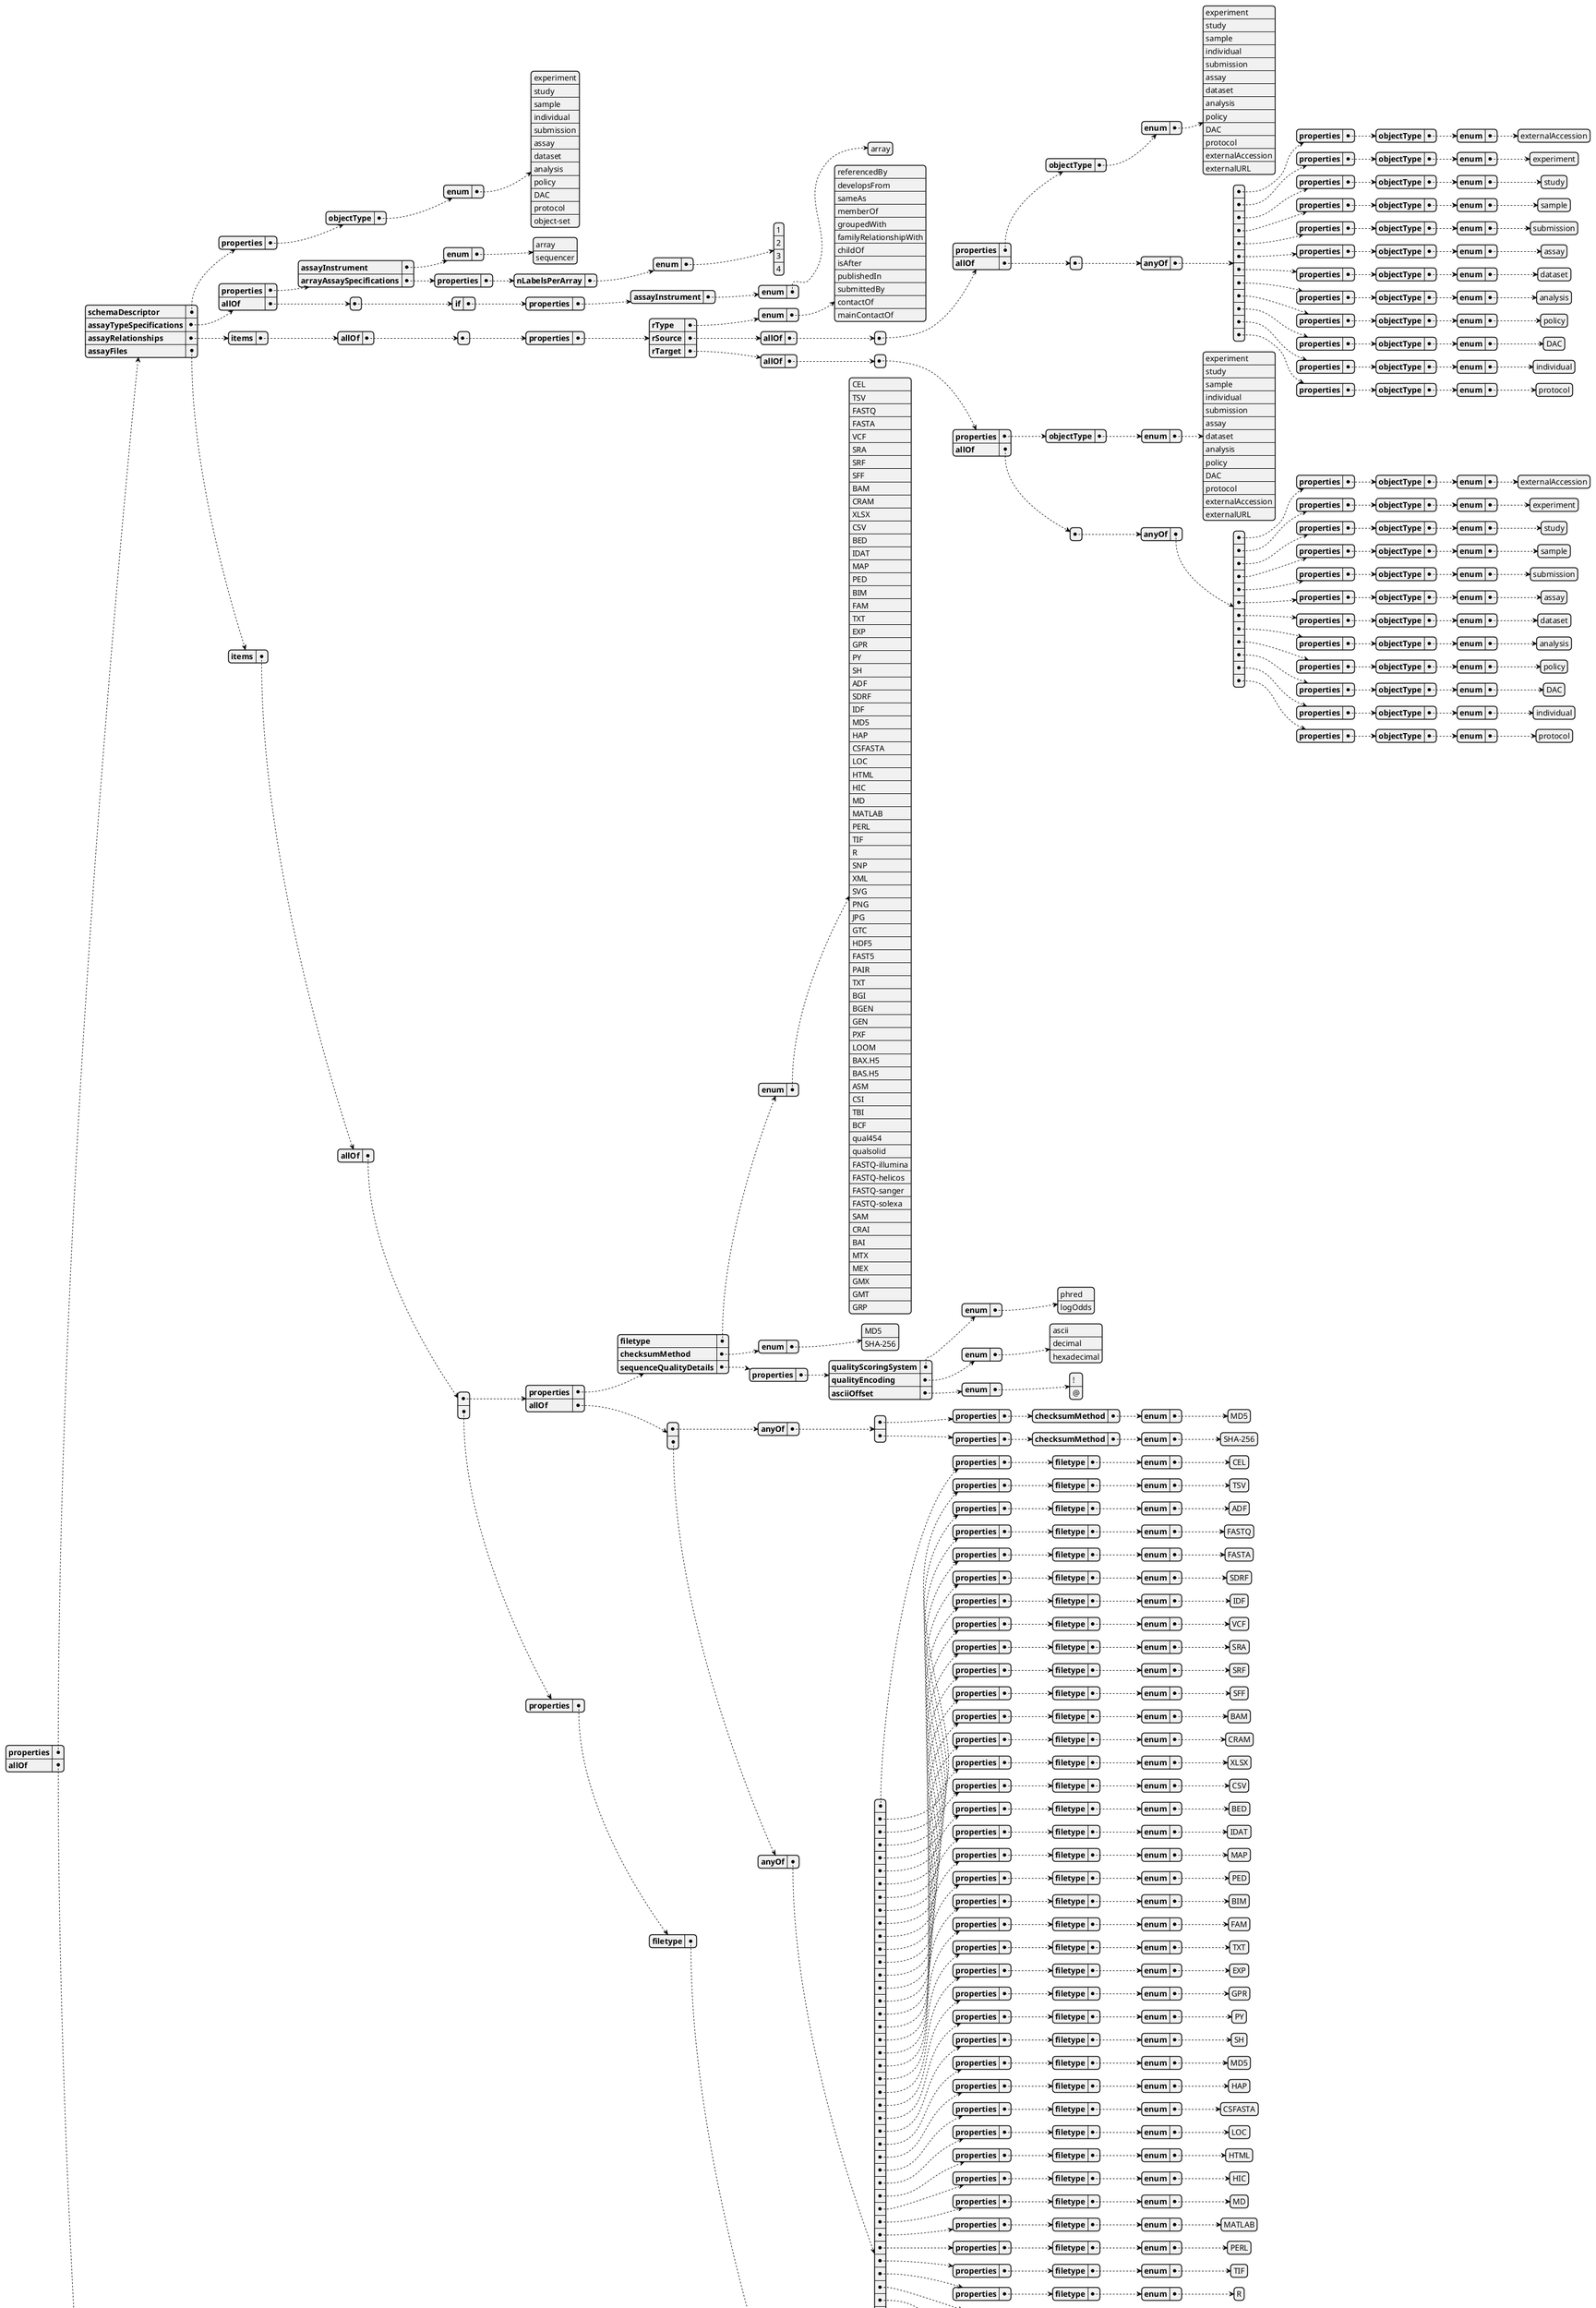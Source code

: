 @startjson

{
    "properties": {
        "schemaDescriptor": {
            "properties": {
                "objectType": {
                    "enum": [
                        "experiment",
                        "study",
                        "sample",
                        "individual",
                        "submission",
                        "assay",
                        "dataset",
                        "analysis",
                        "policy",
                        "DAC",
                        "protocol",
                        "object-set"
                    ]
                }
            }
        },
        "assayTypeSpecifications": {
            "properties": {
                "assayInstrument": {
                    "enum": [
                        "array",
                        "sequencer"
                    ]
                },
                "arrayAssaySpecifications": {
                    "properties": {
                        "nLabelsPerArray": {
                            "enum": [
                                1,
                                2,
                                3,
                                4
                            ]
                        }
                    }
                }
            },
            "allOf": [
                {
                    "if": {
                        "properties": {
                            "assayInstrument": {
                                "enum": [
                                    "array"
                                ]
                            }
                        }
                    }
                }
            ]
        },
        "assayRelationships": {
            "items": {
                "allOf": [
                    {
                        "properties": {
                            "rType": {
                                "enum": [
                                    "referencedBy",
                                    "developsFrom",
                                    "sameAs",
                                    "memberOf",
                                    "groupedWith",
                                    "familyRelationshipWith",
                                    "childOf",
                                    "isAfter",
                                    "publishedIn",
                                    "submittedBy",
                                    "contactOf",
                                    "mainContactOf"
                                ]
                            },
                            "rSource": {
                                "allOf": [
                                    {
                                        "properties": {
                                            "objectType": {
                                                "enum": [
                                                    "experiment",
                                                    "study",
                                                    "sample",
                                                    "individual",
                                                    "submission",
                                                    "assay",
                                                    "dataset",
                                                    "analysis",
                                                    "policy",
                                                    "DAC",
                                                    "protocol",
                                                    "externalAccession",
                                                    "externalURL"
                                                ]
                                            }
                                        },
                                        "allOf": [
                                            {
                                                "anyOf": [
                                                    {
                                                        "properties": {
                                                            "objectType": {
                                                                "enum": [
                                                                    "externalAccession"
                                                                ]
                                                            }
                                                        }
                                                    },
                                                    {
                                                        "properties": {
                                                            "objectType": {
                                                                "enum": [
                                                                    "experiment"
                                                                ]
                                                            }
                                                        }
                                                    },
                                                    {
                                                        "properties": {
                                                            "objectType": {
                                                                "enum": [
                                                                    "study"
                                                                ]
                                                            }
                                                        }
                                                    },
                                                    {
                                                        "properties": {
                                                            "objectType": {
                                                                "enum": [
                                                                    "sample"
                                                                ]
                                                            }
                                                        }
                                                    },
                                                    {
                                                        "properties": {
                                                            "objectType": {
                                                                "enum": [
                                                                    "submission"
                                                                ]
                                                            }
                                                        }
                                                    },
                                                    {
                                                        "properties": {
                                                            "objectType": {
                                                                "enum": [
                                                                    "assay"
                                                                ]
                                                            }
                                                        }
                                                    },
                                                    {
                                                        "properties": {
                                                            "objectType": {
                                                                "enum": [
                                                                    "dataset"
                                                                ]
                                                            }
                                                        }
                                                    },
                                                    {
                                                        "properties": {
                                                            "objectType": {
                                                                "enum": [
                                                                    "analysis"
                                                                ]
                                                            }
                                                        }
                                                    },
                                                    {
                                                        "properties": {
                                                            "objectType": {
                                                                "enum": [
                                                                    "policy"
                                                                ]
                                                            }
                                                        }
                                                    },
                                                    {
                                                        "properties": {
                                                            "objectType": {
                                                                "enum": [
                                                                    "DAC"
                                                                ]
                                                            }
                                                        }
                                                    },
                                                    {
                                                        "properties": {
                                                            "objectType": {
                                                                "enum": [
                                                                    "individual"
                                                                ]
                                                            }
                                                        }
                                                    },
                                                    {
                                                        "properties": {
                                                            "objectType": {
                                                                "enum": [
                                                                    "protocol"
                                                                ]
                                                            }
                                                        }
                                                    }
                                                ]
                                            }
                                        ]
                                    }
                                ]
                            },
                            "rTarget": {
                                "allOf": [
                                    {
                                        "properties": {
                                            "objectType": {
                                                "enum": [
                                                    "experiment",
                                                    "study",
                                                    "sample",
                                                    "individual",
                                                    "submission",
                                                    "assay",
                                                    "dataset",
                                                    "analysis",
                                                    "policy",
                                                    "DAC",
                                                    "protocol",
                                                    "externalAccession",
                                                    "externalURL"
                                                ]
                                            }
                                        },
                                        "allOf": [
                                            {
                                                "anyOf": [
                                                    {
                                                        "properties": {
                                                            "objectType": {
                                                                "enum": [
                                                                    "externalAccession"
                                                                ]
                                                            }
                                                        }
                                                    },
                                                    {
                                                        "properties": {
                                                            "objectType": {
                                                                "enum": [
                                                                    "experiment"
                                                                ]
                                                            }
                                                        }
                                                    },
                                                    {
                                                        "properties": {
                                                            "objectType": {
                                                                "enum": [
                                                                    "study"
                                                                ]
                                                            }
                                                        }
                                                    },
                                                    {
                                                        "properties": {
                                                            "objectType": {
                                                                "enum": [
                                                                    "sample"
                                                                ]
                                                            }
                                                        }
                                                    },
                                                    {
                                                        "properties": {
                                                            "objectType": {
                                                                "enum": [
                                                                    "submission"
                                                                ]
                                                            }
                                                        }
                                                    },
                                                    {
                                                        "properties": {
                                                            "objectType": {
                                                                "enum": [
                                                                    "assay"
                                                                ]
                                                            }
                                                        }
                                                    },
                                                    {
                                                        "properties": {
                                                            "objectType": {
                                                                "enum": [
                                                                    "dataset"
                                                                ]
                                                            }
                                                        }
                                                    },
                                                    {
                                                        "properties": {
                                                            "objectType": {
                                                                "enum": [
                                                                    "analysis"
                                                                ]
                                                            }
                                                        }
                                                    },
                                                    {
                                                        "properties": {
                                                            "objectType": {
                                                                "enum": [
                                                                    "policy"
                                                                ]
                                                            }
                                                        }
                                                    },
                                                    {
                                                        "properties": {
                                                            "objectType": {
                                                                "enum": [
                                                                    "DAC"
                                                                ]
                                                            }
                                                        }
                                                    },
                                                    {
                                                        "properties": {
                                                            "objectType": {
                                                                "enum": [
                                                                    "individual"
                                                                ]
                                                            }
                                                        }
                                                    },
                                                    {
                                                        "properties": {
                                                            "objectType": {
                                                                "enum": [
                                                                    "protocol"
                                                                ]
                                                            }
                                                        }
                                                    }
                                                ]
                                            }
                                        ]
                                    }
                                ]
                            }
                        }
                    }
                ]
            }
        },
        "assayFiles": {
            "items": {
                "allOf": [
                    {
                        "properties": {
                            "filetype": {
                                "enum": [
                                    "CEL",
                                    "TSV",
                                    "FASTQ",
                                    "FASTA",
                                    "VCF",
                                    "SRA",
                                    "SRF",
                                    "SFF",
                                    "BAM",
                                    "CRAM",
                                    "XLSX",
                                    "CSV",
                                    "BED",
                                    "IDAT",
                                    "MAP",
                                    "PED",
                                    "BIM",
                                    "FAM",
                                    "TXT",
                                    "EXP",
                                    "GPR",
                                    "PY",
                                    "SH",
                                    "ADF",
                                    "SDRF",
                                    "IDF",
                                    "MD5",
                                    "HAP",
                                    "CSFASTA",
                                    "LOC",
                                    "HTML",
                                    "HIC",
                                    "MD",
                                    "MATLAB",
                                    "PERL",
                                    "TIF",
                                    "R",
                                    "SNP",
                                    "XML",
                                    "SVG",
                                    "PNG",
                                    "JPG",
                                    "GTC",
                                    "HDF5",
                                    "FAST5",
                                    "PAIR",
                                    "TXT",
                                    "BGI",
                                    "BGEN",
                                    "GEN",
                                    "PXF",
                                    "LOOM",
                                    "BAX.H5",
                                    "BAS.H5",
                                    "ASM",
                                    "CSI",
                                    "TBI",
                                    "BCF",
                                    "qual454",
                                    "qualsolid",
                                    "FASTQ-illumina",
                                    "FASTQ-helicos",
                                    "FASTQ-sanger",
                                    "FASTQ-solexa",
                                    "SAM",
                                    "CRAI",
                                    "BAI",
                                    "MTX",
                                    "MEX ",
                                    "GMX",
                                    "GMT",
                                    "GRP"
                                ]
                            },
                            "checksumMethod": {
                                "enum": [
                                    "MD5",
                                    "SHA-256"
                                ]
                            },
                            "sequenceQualityDetails": {
                                "properties": {
                                    "qualityScoringSystem": {
                                        "enum": [
                                            "phred",
                                            "logOdds"
                                        ]
                                    },
                                    "qualityEncoding": {
                                        "enum": [
                                            "ascii",
                                            "decimal",
                                            "hexadecimal"
                                        ]
                                    },
                                    "asciiOffset": {
                                        "enum": [
                                            "!",
                                            "@"
                                        ]
                                    }
                                }
                            }
                        },
                        "allOf": [
                            {
                                "anyOf": [
                                    {
                                        "properties": {
                                            "checksumMethod": {
                                                "enum": [
                                                    "MD5"
                                                ]
                                            }
                                        }
                                    },
                                    {
                                        "properties": {
                                            "checksumMethod": {
                                                "enum": [
                                                    "SHA-256"
                                                ]
                                            }
                                        }
                                    }
                                ]
                            },
                            {
                                "anyOf": [
                                    {
                                        "properties": {
                                            "filetype": {
                                                "enum": [
                                                    "CEL"
                                                ]
                                            }
                                        }
                                    },
                                    {
                                        "properties": {
                                            "filetype": {
                                                "enum": [
                                                    "TSV"
                                                ]
                                            }
                                        }
                                    },
                                    {
                                        "properties": {
                                            "filetype": {
                                                "enum": [
                                                    "ADF"
                                                ]
                                            }
                                        }
                                    },
                                    {
                                        "properties": {
                                            "filetype": {
                                                "enum": [
                                                    "FASTQ"
                                                ]
                                            }
                                        }
                                    },
                                    {
                                        "properties": {
                                            "filetype": {
                                                "enum": [
                                                    "FASTA"
                                                ]
                                            }
                                        }
                                    },
                                    {
                                        "properties": {
                                            "filetype": {
                                                "enum": [
                                                    "SDRF"
                                                ]
                                            }
                                        }
                                    },
                                    {
                                        "properties": {
                                            "filetype": {
                                                "enum": [
                                                    "IDF"
                                                ]
                                            }
                                        }
                                    },
                                    {
                                        "properties": {
                                            "filetype": {
                                                "enum": [
                                                    "VCF"
                                                ]
                                            }
                                        }
                                    },
                                    {
                                        "properties": {
                                            "filetype": {
                                                "enum": [
                                                    "SRA"
                                                ]
                                            }
                                        }
                                    },
                                    {
                                        "properties": {
                                            "filetype": {
                                                "enum": [
                                                    "SRF"
                                                ]
                                            }
                                        }
                                    },
                                    {
                                        "properties": {
                                            "filetype": {
                                                "enum": [
                                                    "SFF"
                                                ]
                                            }
                                        }
                                    },
                                    {
                                        "properties": {
                                            "filetype": {
                                                "enum": [
                                                    "BAM"
                                                ]
                                            }
                                        }
                                    },
                                    {
                                        "properties": {
                                            "filetype": {
                                                "enum": [
                                                    "CRAM"
                                                ]
                                            }
                                        }
                                    },
                                    {
                                        "properties": {
                                            "filetype": {
                                                "enum": [
                                                    "XLSX"
                                                ]
                                            }
                                        }
                                    },
                                    {
                                        "properties": {
                                            "filetype": {
                                                "enum": [
                                                    "CSV"
                                                ]
                                            }
                                        }
                                    },
                                    {
                                        "properties": {
                                            "filetype": {
                                                "enum": [
                                                    "BED"
                                                ]
                                            }
                                        }
                                    },
                                    {
                                        "properties": {
                                            "filetype": {
                                                "enum": [
                                                    "IDAT"
                                                ]
                                            }
                                        }
                                    },
                                    {
                                        "properties": {
                                            "filetype": {
                                                "enum": [
                                                    "MAP"
                                                ]
                                            }
                                        }
                                    },
                                    {
                                        "properties": {
                                            "filetype": {
                                                "enum": [
                                                    "PED"
                                                ]
                                            }
                                        }
                                    },
                                    {
                                        "properties": {
                                            "filetype": {
                                                "enum": [
                                                    "BIM"
                                                ]
                                            }
                                        }
                                    },
                                    {
                                        "properties": {
                                            "filetype": {
                                                "enum": [
                                                    "FAM"
                                                ]
                                            }
                                        }
                                    },
                                    {
                                        "properties": {
                                            "filetype": {
                                                "enum": [
                                                    "TXT"
                                                ]
                                            }
                                        }
                                    },
                                    {
                                        "properties": {
                                            "filetype": {
                                                "enum": [
                                                    "EXP"
                                                ]
                                            }
                                        }
                                    },
                                    {
                                        "properties": {
                                            "filetype": {
                                                "enum": [
                                                    "GPR"
                                                ]
                                            }
                                        }
                                    },
                                    {
                                        "properties": {
                                            "filetype": {
                                                "enum": [
                                                    "PY"
                                                ]
                                            }
                                        }
                                    },
                                    {
                                        "properties": {
                                            "filetype": {
                                                "enum": [
                                                    "SH"
                                                ]
                                            }
                                        }
                                    },
                                    {
                                        "properties": {
                                            "filetype": {
                                                "enum": [
                                                    "MD5"
                                                ]
                                            }
                                        }
                                    },
                                    {
                                        "properties": {
                                            "filetype": {
                                                "enum": [
                                                    "HAP"
                                                ]
                                            }
                                        }
                                    },
                                    {
                                        "properties": {
                                            "filetype": {
                                                "enum": [
                                                    "CSFASTA"
                                                ]
                                            }
                                        }
                                    },
                                    {
                                        "properties": {
                                            "filetype": {
                                                "enum": [
                                                    "LOC"
                                                ]
                                            }
                                        }
                                    },
                                    {
                                        "properties": {
                                            "filetype": {
                                                "enum": [
                                                    "HTML"
                                                ]
                                            }
                                        }
                                    },
                                    {
                                        "properties": {
                                            "filetype": {
                                                "enum": [
                                                    "HIC"
                                                ]
                                            }
                                        }
                                    },
                                    {
                                        "properties": {
                                            "filetype": {
                                                "enum": [
                                                    "MD"
                                                ]
                                            }
                                        }
                                    },
                                    {
                                        "properties": {
                                            "filetype": {
                                                "enum": [
                                                    "MATLAB"
                                                ]
                                            }
                                        }
                                    },
                                    {
                                        "properties": {
                                            "filetype": {
                                                "enum": [
                                                    "PERL"
                                                ]
                                            }
                                        }
                                    },
                                    {
                                        "properties": {
                                            "filetype": {
                                                "enum": [
                                                    "TIF"
                                                ]
                                            }
                                        }
                                    },
                                    {
                                        "properties": {
                                            "filetype": {
                                                "enum": [
                                                    "R"
                                                ]
                                            }
                                        }
                                    },
                                    {
                                        "properties": {
                                            "filetype": {
                                                "enum": [
                                                    "SNP"
                                                ]
                                            }
                                        }
                                    },
                                    {
                                        "properties": {
                                            "filetype": {
                                                "enum": [
                                                    "XML"
                                                ]
                                            }
                                        }
                                    },
                                    {
                                        "properties": {
                                            "filetype": {
                                                "enum": [
                                                    "SVG"
                                                ]
                                            }
                                        }
                                    },
                                    {
                                        "properties": {
                                            "filetype": {
                                                "enum": [
                                                    "PNG"
                                                ]
                                            }
                                        }
                                    },
                                    {
                                        "properties": {
                                            "filetype": {
                                                "enum": [
                                                    "JPG"
                                                ]
                                            }
                                        }
                                    },
                                    {
                                        "properties": {
                                            "filetype": {
                                                "enum": [
                                                    "GTC"
                                                ]
                                            }
                                        }
                                    },
                                    {
                                        "properties": {
                                            "filetype": {
                                                "enum": [
                                                    "HDF5"
                                                ]
                                            }
                                        }
                                    },
                                    {
                                        "properties": {
                                            "filetype": {
                                                "enum": [
                                                    "FAST5"
                                                ]
                                            }
                                        }
                                    },
                                    {
                                        "properties": {
                                            "filetype": {
                                                "enum": [
                                                    "PAIR"
                                                ]
                                            }
                                        }
                                    },
                                    {
                                        "properties": {
                                            "filetype": {
                                                "enum": [
                                                    "TXT"
                                                ]
                                            }
                                        }
                                    },
                                    {
                                        "properties": {
                                            "filetype": {
                                                "enum": [
                                                    "BGI"
                                                ]
                                            }
                                        }
                                    },
                                    {
                                        "properties": {
                                            "filetype": {
                                                "enum": [
                                                    "BGEN"
                                                ]
                                            }
                                        }
                                    },
                                    {
                                        "properties": {
                                            "filetype": {
                                                "enum": [
                                                    "GEN"
                                                ]
                                            }
                                        }
                                    },
                                    {
                                        "properties": {
                                            "filetype": {
                                                "enum": [
                                                    "PXF"
                                                ]
                                            }
                                        }
                                    },
                                    {
                                        "properties": {
                                            "filetype": {
                                                "enum": [
                                                    "LOOM"
                                                ]
                                            }
                                        }
                                    },
                                    {
                                        "properties": {
                                            "filetype": {
                                                "enum": [
                                                    "BAX.H5"
                                                ]
                                            }
                                        }
                                    },
                                    {
                                        "properties": {
                                            "filetype": {
                                                "enum": [
                                                    "BAS.H5"
                                                ]
                                            }
                                        }
                                    },
                                    {
                                        "properties": {
                                            "filetype": {
                                                "enum": [
                                                    "ASM"
                                                ]
                                            }
                                        }
                                    },
                                    {
                                        "properties": {
                                            "filetype": {
                                                "enum": [
                                                    "CSI"
                                                ]
                                            }
                                        }
                                    },
                                    {
                                        "properties": {
                                            "filetype": {
                                                "enum": [
                                                    "TBI"
                                                ]
                                            }
                                        }
                                    },
                                    {
                                        "properties": {
                                            "filetype": {
                                                "enum": [
                                                    "BCF"
                                                ]
                                            }
                                        }
                                    },
                                    {
                                        "properties": {
                                            "filetype": {
                                                "enum": [
                                                    "qual454"
                                                ]
                                            }
                                        }
                                    },
                                    {
                                        "properties": {
                                            "filetype": {
                                                "enum": [
                                                    "qualsolid"
                                                ]
                                            }
                                        }
                                    },
                                    {
                                        "properties": {
                                            "filetype": {
                                                "enum": [
                                                    "FASTQ-illumina"
                                                ]
                                            }
                                        }
                                    },
                                    {
                                        "properties": {
                                            "filetype": {
                                                "enum": [
                                                    "FASTQ-helicos"
                                                ]
                                            }
                                        }
                                    },
                                    {
                                        "properties": {
                                            "filetype": {
                                                "enum": [
                                                    "FASTQ-sanger"
                                                ]
                                            }
                                        }
                                    },
                                    {
                                        "properties": {
                                            "filetype": {
                                                "enum": [
                                                    "FASTQ-solexa"
                                                ]
                                            }
                                        }
                                    },
                                    {
                                        "properties": {
                                            "filetype": {
                                                "enum": [
                                                    "SAM"
                                                ]
                                            }
                                        }
                                    },
                                    {
                                        "properties": {
                                            "filetype": {
                                                "enum": [
                                                    "CRAI"
                                                ]
                                            }
                                        }
                                    },
                                    {
                                        "properties": {
                                            "filetype": {
                                                "enum": [
                                                    "BAI"
                                                ]
                                            }
                                        }
                                    },
                                    {
                                        "properties": {
                                            "filetype": {
                                                "enum": [
                                                    "MTX"
                                                ]
                                            }
                                        }
                                    },
                                    {
                                        "properties": {
                                            "filetype": {
                                                "enum": [
                                                    "MEX"
                                                ]
                                            }
                                        }
                                    },
                                    {
                                        "properties": {
                                            "filetype": {
                                                "enum": [
                                                    "GMX"
                                                ]
                                            }
                                        }
                                    },
                                    {
                                        "properties": {
                                            "filetype": {
                                                "enum": [
                                                    "GMT"
                                                ]
                                            }
                                        }
                                    },
                                    {
                                        "properties": {
                                            "filetype": {
                                                "enum": [
                                                    "GRP"
                                                ]
                                            }
                                        }
                                    }
                                ]
                            }
                        ]
                    },
                    {
                        "properties": {
                            "filetype": {
                                "enum": [
                                    "BAM",
                                    "CRAM",
                                    "SAM",
                                    "FASTA",
                                    "BAI",
                                    "CRAI",
                                    "CSI",
                                    "MD",
                                    "TXT",
                                    "XML",
                                    "MD5",
                                    "FASTQ",
                                    "FASTQ-helicos",
                                    "FASTQ-illumina",
                                    "BAS.H5",
                                    "BAX.H5",
                                    "HDF5",
                                    "FASTQ-sanger",
                                    "FASTQ-solexa",
                                    "IDAT",
                                    "CEL",
                                    "qualsolid",
                                    "qual454",
                                    "SRA",
                                    "SRF",
                                    "SFF",
                                    "CSFASTA",
                                    "GPR",
                                    "ADF",
                                    "FAST5"
                                ]
                            }
                        }
                    }
                ]
            }
        }
    },
    "allOf": [
        {
            "if": {
                "properties": {
                    "assayFiles": {
                        "items": {
                            "properties": {
                                "filetype": {
                                    "enum": [
                                        "BAM",
                                        "CRAM"
                                    ]
                                }
                            }
                        }
                    }
                }
            }
        },
        {
            "then": {
                "properties": {
                    "assayFiles": {
                        "items": {
                            "properties": {
                                "filetype": {
                                    "enum": [
                                        "FASTQ",
                                        "FASTA",
                                        "SRA",
                                        "SRF",
                                        "SFF",
                                        "BAM",
                                        "CRAM"
                                    ]
                                }
                            }
                        }
                    }
                }
            }
        },
        {
            "then": {
                "properties": {
                    "assayFiles": {
                        "items": {
                            "properties": {
                                "filetype": {
                                    "enum": [
                                        "CEL",
                                        "TSV",
                                        "XLSX",
                                        "CSV",
                                        "IDAT",
                                        "TXT",
                                        "EXP",
                                        "GPR"
                                    ]
                                }
                            }
                        }
                    }
                }
            }
        }
    ]
}
@endjson